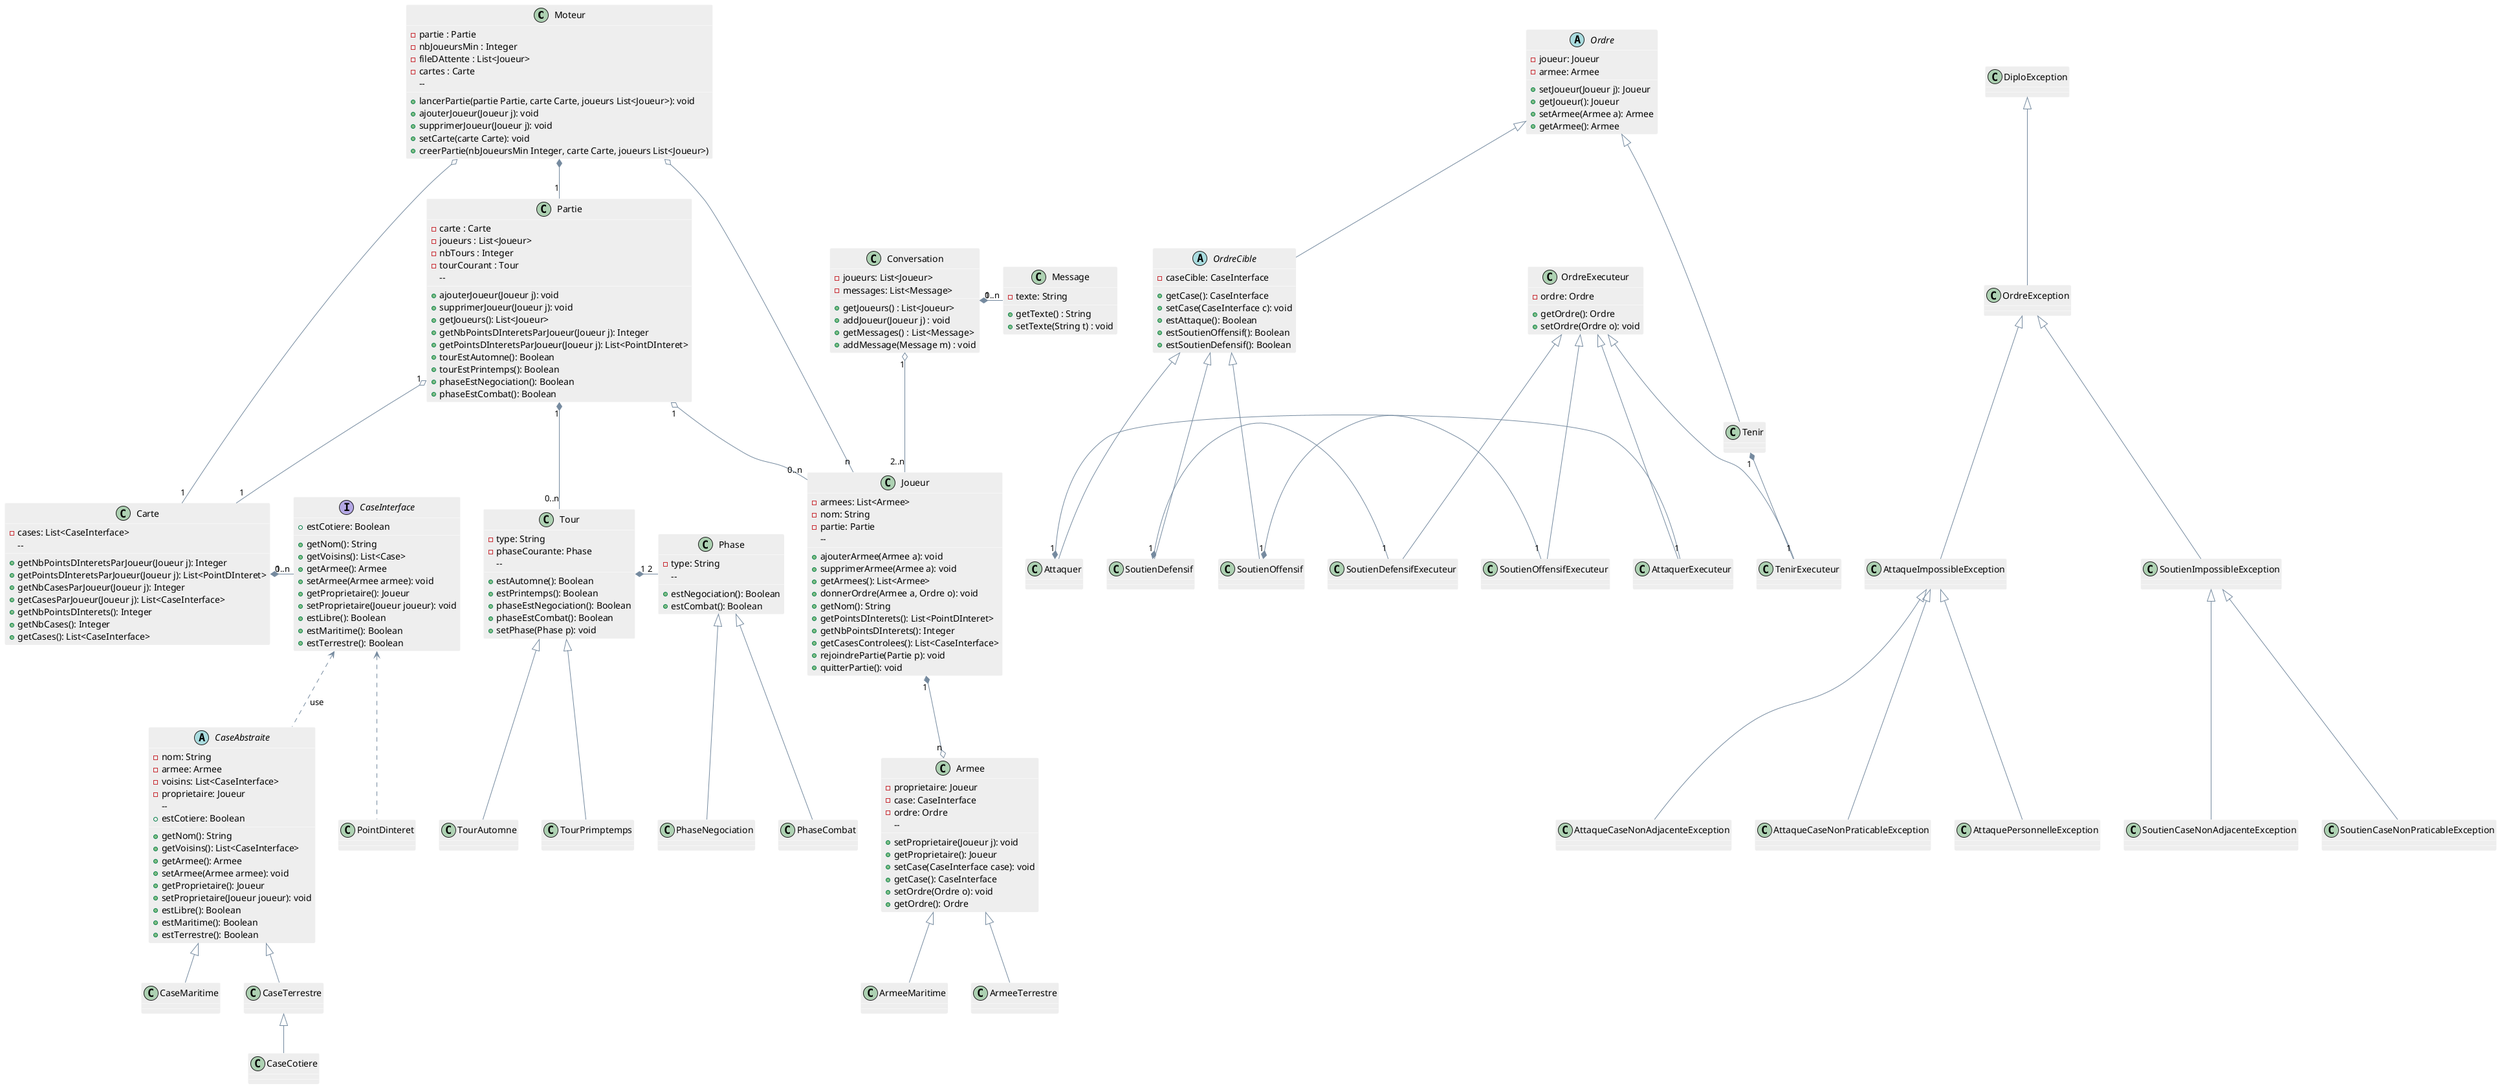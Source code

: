 @startuml

skinparam shadowing false
skinparam stereotypeCBackgroundColor #5B9BD5
' skinparam backgroundColor transparent

skinparam note {
  BackgroundColor #73AE42
  BorderColor #6CA43E
  FontColor white
}

skinparam class {
  BackgroundColor #EEEEEE
  ArrowColor #758A9F
  BorderColor #FFFFFF
}

skinparam sequence {
  ArrowColor #6CA43E

  LifeLineBorderColor #6CA43E
  LifeLineBackgroundColor #73AE42

  ParticipantBorderColor #2E75B5
  ParticipantBackgroundColor #5B9BD5

  ActorBorderColor #2E75B5
  ActorBackgroundColor #5B9BD5

  BoxLineColor #A5A5A5
}

skinparam state {
  BackgroundColor #EEEEEE
  ArrowColor #758A9F
  BorderColor #9E9E9E
}

skinparam usecase {
  BackgroundColor #EEEEEE
  BorderColor #9E9E9E

  ArrowColor #6CA43E
  ActorBorderColor #6CA43E
}

skinparam component {
  BackgroundColor #EEEEEE
  ArrowColor #758A9F
  BorderColor #9E9E9E
}

skinparam node {
  BackgroundColor #FFFFFF
  ArrowColor #758A9F
  BorderColor #9E9E9E
}

skinparam database {
  BackgroundColor #EEEEEE
  ArrowColor #758A9F
  BorderColor #9E9E9E
}
class Moteur {
- partie : Partie
- nbJoueursMin : Integer
- fileDAttente : List<Joueur>
- cartes : Carte
-- 
+ lancerPartie(partie Partie, carte Carte, joueurs List<Joueur>): void
+ ajouterJoueur(Joueur j): void
+ supprimerJoueur(Joueur j): void
+ setCarte(carte Carte): void
+ creerPartie(nbJoueursMin Integer, carte Carte, joueurs List<Joueur>)
}
class Partie {
- carte : Carte
- joueurs : List<Joueur>
- nbTours : Integer
- tourCourant : Tour
-- 
+ ajouterJoueur(Joueur j): void
+ supprimerJoueur(Joueur j): void
+ getJoueurs(): List<Joueur>
+ getNbPointsDInteretsParJoueur(Joueur j): Integer
+ getPointsDInteretsParJoueur(Joueur j): List<PointDInteret>
+ tourEstAutomne(): Boolean
+ tourEstPrintemps(): Boolean
+ phaseEstNegociation(): Boolean
+ phaseEstCombat(): Boolean
}

interface CaseInterface
abstract CaseAbstraite
Carte "1" *- "0..n" CaseInterface
CaseInterface <.. CaseAbstraite : use
CaseAbstraite <|-- CaseMaritime
CaseAbstraite <|-- CaseTerrestre
CaseTerrestre <|-- CaseCotiere
CaseInterface <.. PointDinteret
class Carte {
- cases: List<CaseInterface>
-- 
+ getNbPointsDInteretsParJoueur(Joueur j): Integer
+ getPointsDInteretsParJoueur(Joueur j): List<PointDInteret>
+ getNbCasesParJoueur(Joueur j): Integer
+ getCasesParJoueur(Joueur j): List<CaseInterface>
+ getNbPointsDInterets(): Integer
+ getNbCases(): Integer
+ getCases(): List<CaseInterface>
}
interface CaseInterface {
+ getNom(): String
+ getVoisins(): List<Case>
+ getArmee(): Armee
+ setArmee(Armee armee): void
+ getProprietaire(): Joueur
+ setProprietaire(Joueur joueur): void
+ estLibre(): Boolean
+ estMaritime(): Boolean
+ estCotiere: Boolean
+ estTerrestre(): Boolean
}
abstract class CaseAbstraite {
- nom: String
- armee: Armee
- voisins: List<CaseInterface>
- proprietaire: Joueur
-- 
+ getNom(): String
+ getVoisins(): List<CaseInterface>
+ getArmee(): Armee
+ setArmee(Armee armee): void
+ getProprietaire(): Joueur
+ setProprietaire(Joueur joueur): void
+ estLibre(): Boolean
+ estMaritime(): Boolean
+ estCotiere: Boolean
+ estTerrestre(): Boolean
}


class Joueur {
- armees: List<Armee>
- nom: String
- partie: Partie
-- 
+ ajouterArmee(Armee a): void
+ supprimerArmee(Armee a): void
+ getArmees(): List<Armee>
+ donnerOrdre(Armee a, Ordre o): void
+ getNom(): String
+ getPointsDInterets(): List<PointDInteret>
+ getNbPointsDInterets(): Integer
+ getCasesControlees(): List<CaseInterface>
+ rejoindrePartie(Partie p): void
+ quitterPartie(): void
}


Armee <|-- ArmeeMaritime
Armee <|-- ArmeeTerrestre
class Armee {
- proprietaire: Joueur
- case: CaseInterface
- ordre: Ordre
-- 
+ setProprietaire(Joueur j): void
+ getProprietaire(): Joueur
+ setCase(CaseInterface case): void
+ getCase(): CaseInterface
+ setOrdre(Ordre o): void
+ getOrdre(): Ordre
}


abstract Tour
abstract Phase
Tour <|-- TourPrimptemps
Tour <|-- TourAutomne
Tour "1" *- "2" Phase
Phase <|-- PhaseNegociation
Phase <|-- PhaseCombat
class Tour {
- type: String
- phaseCourante: Phase
-- 
+ estAutomne(): Boolean
+ estPrintemps(): Boolean
+ phaseEstNegociation(): Boolean
+ phaseEstCombat(): Boolean
+ setPhase(Phase p): void
}
class Phase {
- type: String
-- 
+ estNegociation(): Boolean
+ estCombat(): Boolean
}


abstract Ordre {
- joueur: Joueur
- armee: Armee
+ setJoueur(Joueur j): Joueur
+ getJoueur(): Joueur
+ setArmee(Armee a): Armee
+ getArmee(): Armee
}
abstract OrdreCible {
- caseCible: CaseInterface
+ getCase(): CaseInterface
+ setCase(CaseInterface c): void
+ estAttaque(): Boolean
+ estSoutienOffensif(): Boolean
+ estSoutienDefensif(): Boolean
}
Ordre <|-- OrdreCible
Ordre <|-- Tenir
OrdreCible <|-- SoutienOffensif
OrdreCible <|-- SoutienDefensif
OrdreCible <|-- Attaquer
class OrdreExecuteur {
- ordre: Ordre
+ getOrdre(): Ordre
+ setOrdre(Ordre o): void
}
OrdreExecuteur <|-- SoutienOffensifExecuteur
OrdreExecuteur <|-- SoutienDefensifExecuteur
OrdreExecuteur <|-- AttaquerExecuteur
OrdreExecuteur <|-- TenirExecuteur
SoutienOffensif "1" *- "1" SoutienOffensifExecuteur
SoutienDefensif "1" *- "1" SoutienDefensifExecuteur
Attaquer "1" *- "1" AttaquerExecuteur
Tenir "1" *- "1" TenirExecuteur


DiploException <|-- OrdreException
OrdreException <|-- AttaqueImpossibleException
OrdreException <|-- SoutienImpossibleException
SoutienImpossibleException <|-- SoutienCaseNonAdjacenteException
SoutienImpossibleException <|-- SoutienCaseNonPraticableException
AttaqueImpossibleException <|-- AttaqueCaseNonAdjacenteException
AttaqueImpossibleException <|-- AttaqueCaseNonPraticableException
AttaqueImpossibleException <|-- AttaquePersonnelleException


class Message {
- texte: String
+ getTexte() : String
+ setTexte(String t) : void
}
class Conversation {
- joueurs: List<Joueur>
- messages: List<Message>
+ getJoueurs() : List<Joueur>
+ addJoueur(Joueur j) : void
+ getMessages() : List<Message>
+ addMessage(Message m) : void
}
Conversation "1" *- "0..n" Message
Conversation "1" o-- "2..n" Joueur
Joueur "1" *--o "n" Armee
Partie "1" *-- "0..n" Tour
Partie "1" o-- "0..n" Joueur
Partie "1" o-- "1" Carte
Moteur *-- "1" Partie
Moteur o-- "1" Carte
Moteur o-- "n" Joueur
@enduml
